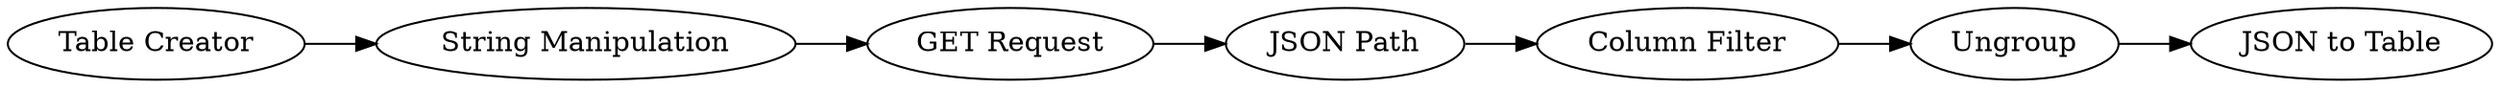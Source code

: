 digraph {
	273 -> 274
	278 -> 279
	276 -> 277
	279 -> 273
	274 -> 275
	275 -> 276
	274 [label="JSON Path"]
	275 [label="Column Filter"]
	277 [label="JSON to Table"]
	279 [label="String Manipulation"]
	276 [label=Ungroup]
	273 [label="GET Request"]
	278 [label="Table Creator"]
	rankdir=LR
}
